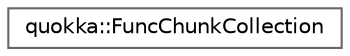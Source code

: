 digraph "Graphical Class Hierarchy"
{
 // LATEX_PDF_SIZE
  bgcolor="transparent";
  edge [fontname=Helvetica,fontsize=10,labelfontname=Helvetica,labelfontsize=10];
  node [fontname=Helvetica,fontsize=10,shape=box,height=0.2,width=0.4];
  rankdir="LR";
  Node0 [id="Node000000",label="quokka::FuncChunkCollection",height=0.2,width=0.4,color="grey40", fillcolor="white", style="filled",URL="$classquokka_1_1FuncChunkCollection.html",tooltip=" "];
}
